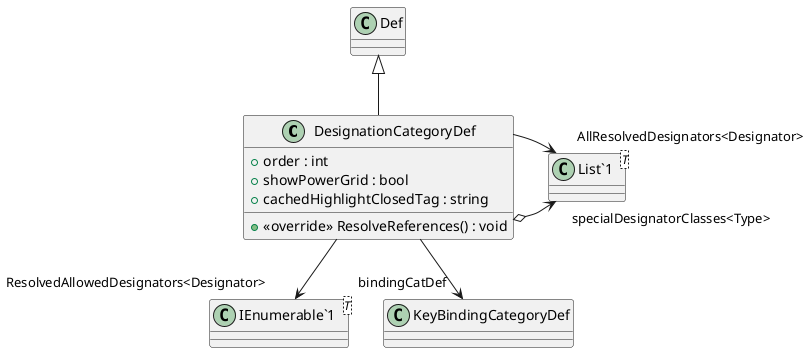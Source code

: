 @startuml
class DesignationCategoryDef {
    + order : int
    + showPowerGrid : bool
    + cachedHighlightClosedTag : string
    + <<override>> ResolveReferences() : void
}
class "List`1"<T> {
}
class "IEnumerable`1"<T> {
}
Def <|-- DesignationCategoryDef
DesignationCategoryDef o-> "specialDesignatorClasses<Type>" "List`1"
DesignationCategoryDef --> "bindingCatDef" KeyBindingCategoryDef
DesignationCategoryDef --> "ResolvedAllowedDesignators<Designator>" "IEnumerable`1"
DesignationCategoryDef --> "AllResolvedDesignators<Designator>" "List`1"
@enduml
